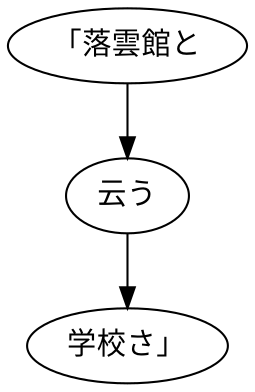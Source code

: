 digraph graph5329 {
	node0 [label="「落雲館と"];
	node1 [label="云う"];
	node2 [label="学校さ」"];
	node0 -> node1;
	node1 -> node2;
}
